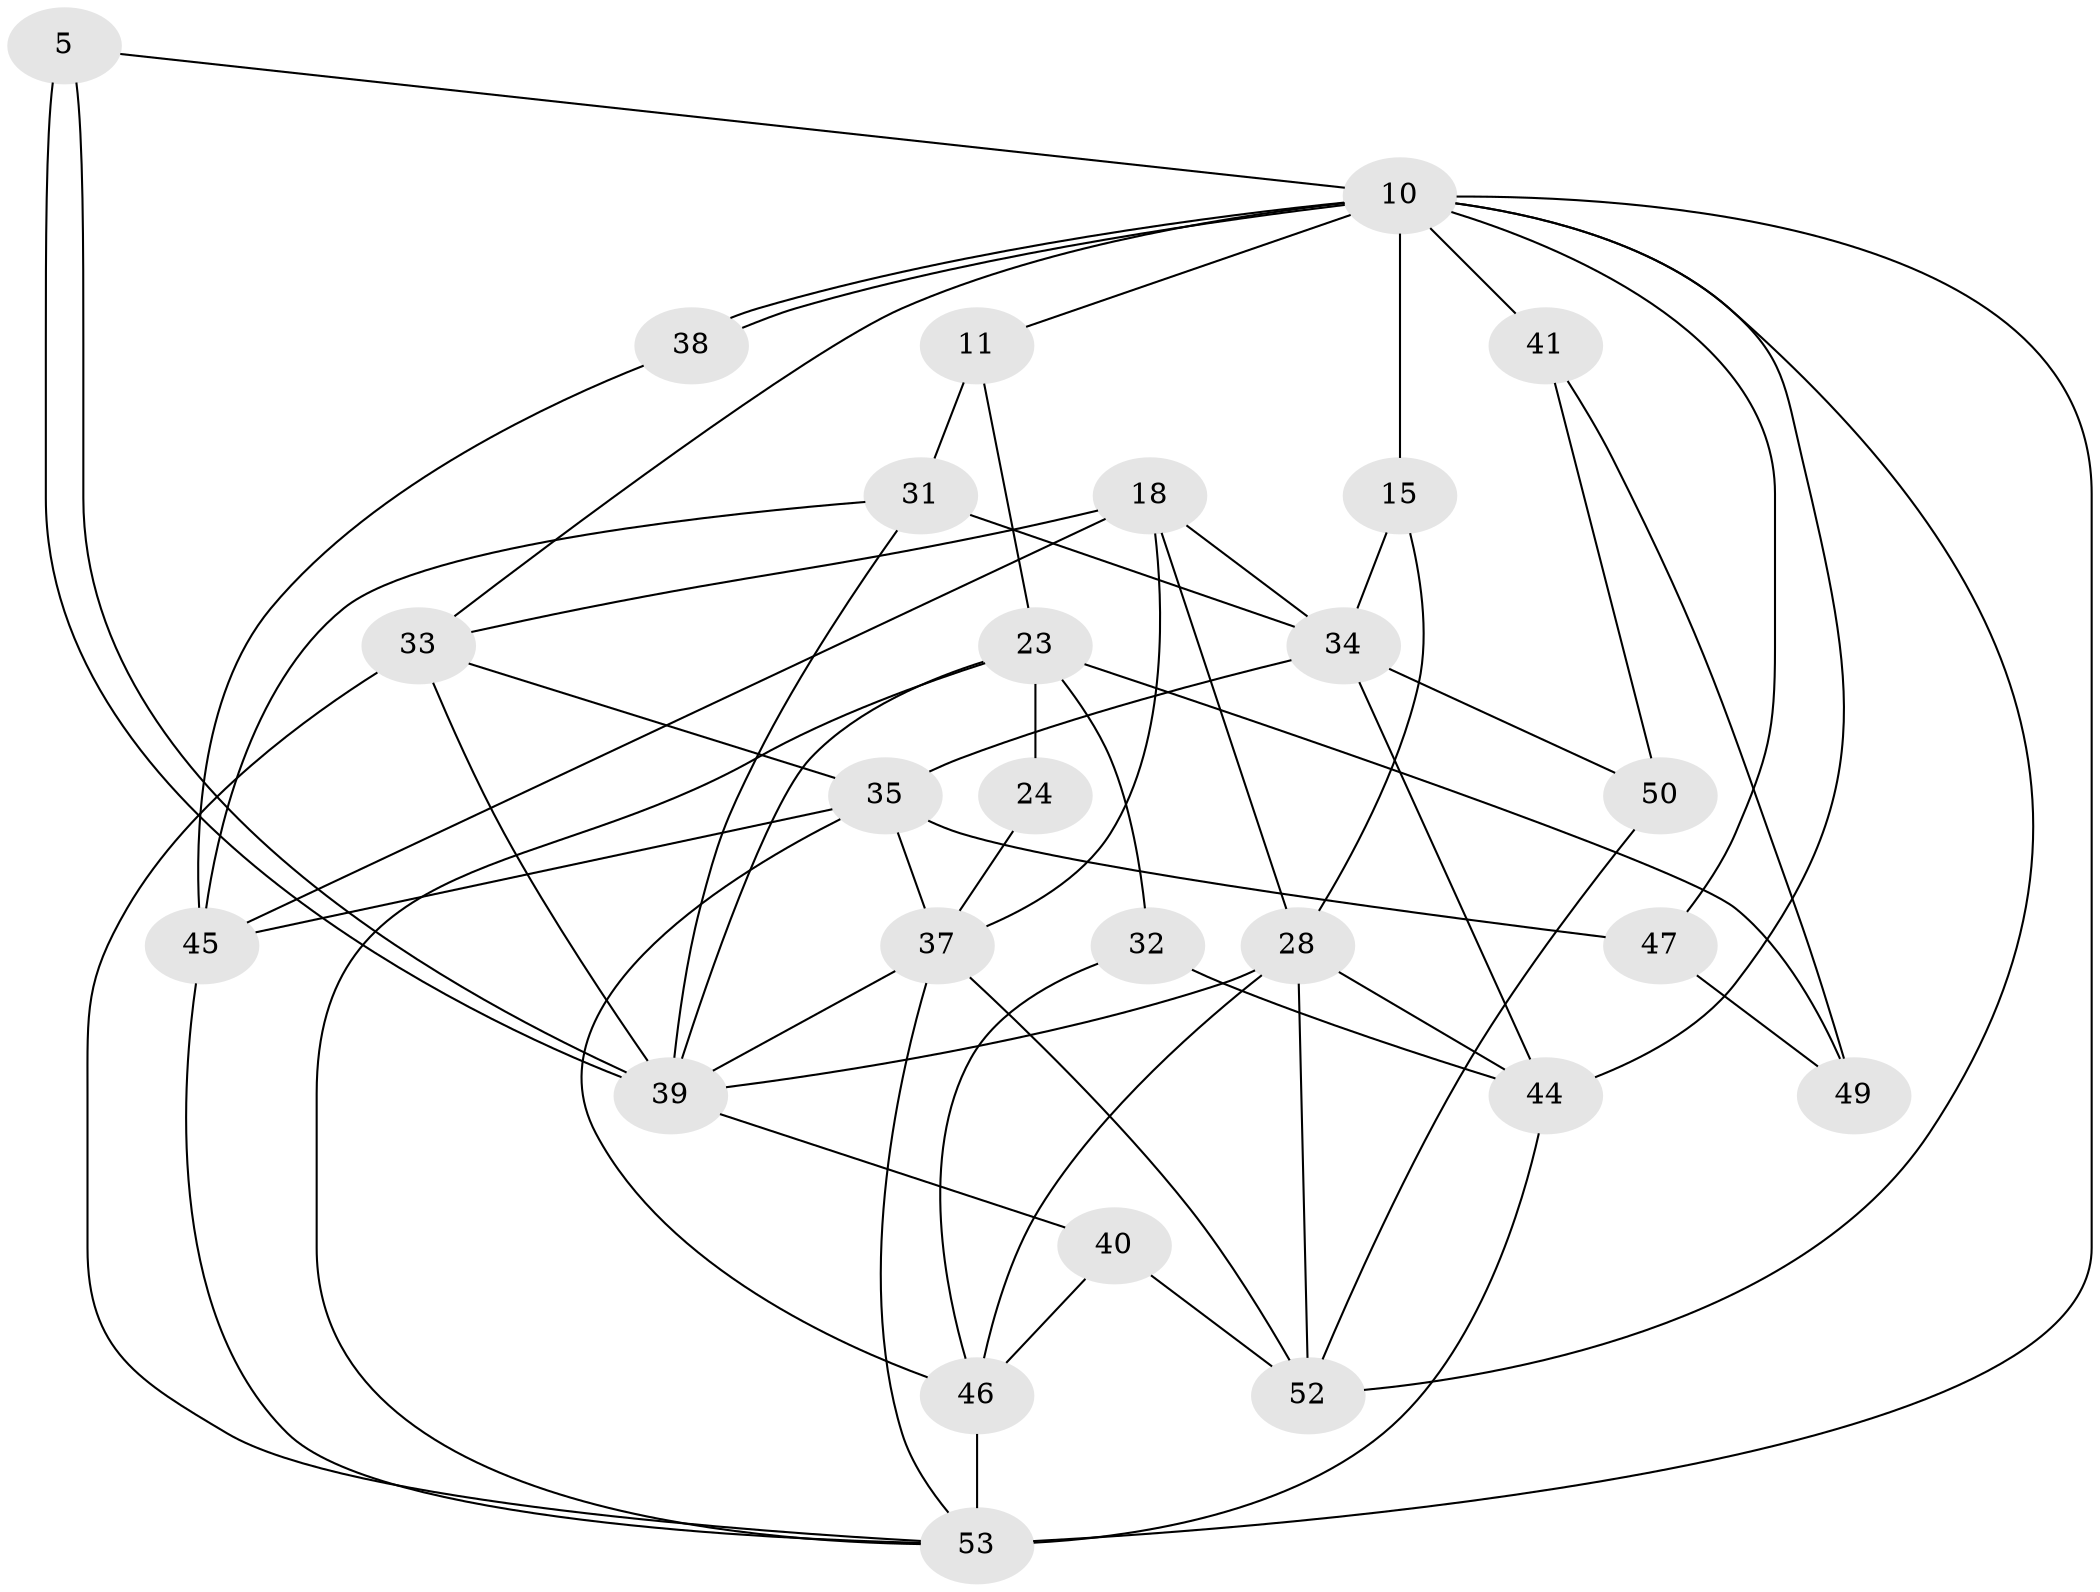 // original degree distribution, {3: 0.39622641509433965, 8: 0.018867924528301886, 6: 0.11320754716981132, 7: 0.03773584905660377, 5: 0.09433962264150944, 4: 0.2830188679245283, 2: 0.05660377358490566}
// Generated by graph-tools (version 1.1) at 2025/51/03/09/25 04:51:48]
// undirected, 26 vertices, 61 edges
graph export_dot {
graph [start="1"]
  node [color=gray90,style=filled];
  5;
  10 [super="+3"];
  11 [super="+4"];
  15;
  18;
  23 [super="+22"];
  24;
  28 [super="+13"];
  31 [super="+16"];
  32;
  33 [super="+8"];
  34 [super="+9"];
  35 [super="+30+25"];
  37 [super="+36"];
  38;
  39 [super="+17+21"];
  40 [super="+7"];
  41;
  44 [super="+43"];
  45 [super="+2+20"];
  46 [super="+27"];
  47;
  49;
  50;
  52 [super="+1"];
  53 [super="+26+51+48"];
  5 -- 39;
  5 -- 39;
  5 -- 10;
  10 -- 38 [weight=2];
  10 -- 38;
  10 -- 15;
  10 -- 41 [weight=2];
  10 -- 11;
  10 -- 33;
  10 -- 44;
  10 -- 47;
  10 -- 52;
  10 -- 53;
  11 -- 31 [weight=2];
  11 -- 23;
  15 -- 34;
  15 -- 28;
  18 -- 34;
  18 -- 28;
  18 -- 45;
  18 -- 33;
  18 -- 37;
  23 -- 53 [weight=2];
  23 -- 32;
  23 -- 49;
  23 -- 39;
  23 -- 24 [weight=2];
  24 -- 37;
  28 -- 46 [weight=2];
  28 -- 52;
  28 -- 44;
  28 -- 39;
  31 -- 34;
  31 -- 39 [weight=2];
  31 -- 45;
  32 -- 46;
  32 -- 44 [weight=2];
  33 -- 35 [weight=2];
  33 -- 39 [weight=3];
  33 -- 53;
  34 -- 44 [weight=2];
  34 -- 50;
  34 -- 35;
  35 -- 46 [weight=2];
  35 -- 45;
  35 -- 47;
  35 -- 37;
  37 -- 52;
  37 -- 53;
  37 -- 39;
  38 -- 45;
  39 -- 40 [weight=2];
  40 -- 52;
  40 -- 46;
  41 -- 50;
  41 -- 49;
  44 -- 53 [weight=4];
  45 -- 53;
  46 -- 53 [weight=2];
  47 -- 49;
  50 -- 52;
}
